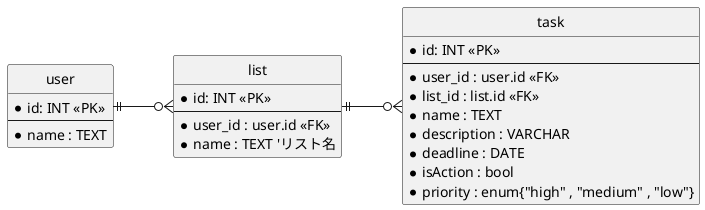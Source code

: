 @startuml yond
hide circle

skinparam linetype ortho

left to right direction

entity "user" as user {
    * id: INT <<PK>>
    --
    * name : TEXT
}

'タスク群
entity "list" as list {
    * id: INT <<PK>>
    --
    * user_id : user.id <<FK>>
    * name : TEXT 'リスト名
}

'タスク
entity "task" as task {
    * id: INT <<PK>>
    --
    * user_id : user.id <<FK>>
    * list_id : list.id <<FK>>
    * name : TEXT
    * description : VARCHAR
    * deadline : DATE
    * isAction : bool
    * priority : enum{"high" , "medium" , "low"}
}
user ||--o{ list
list ||--o{ task
@enduml